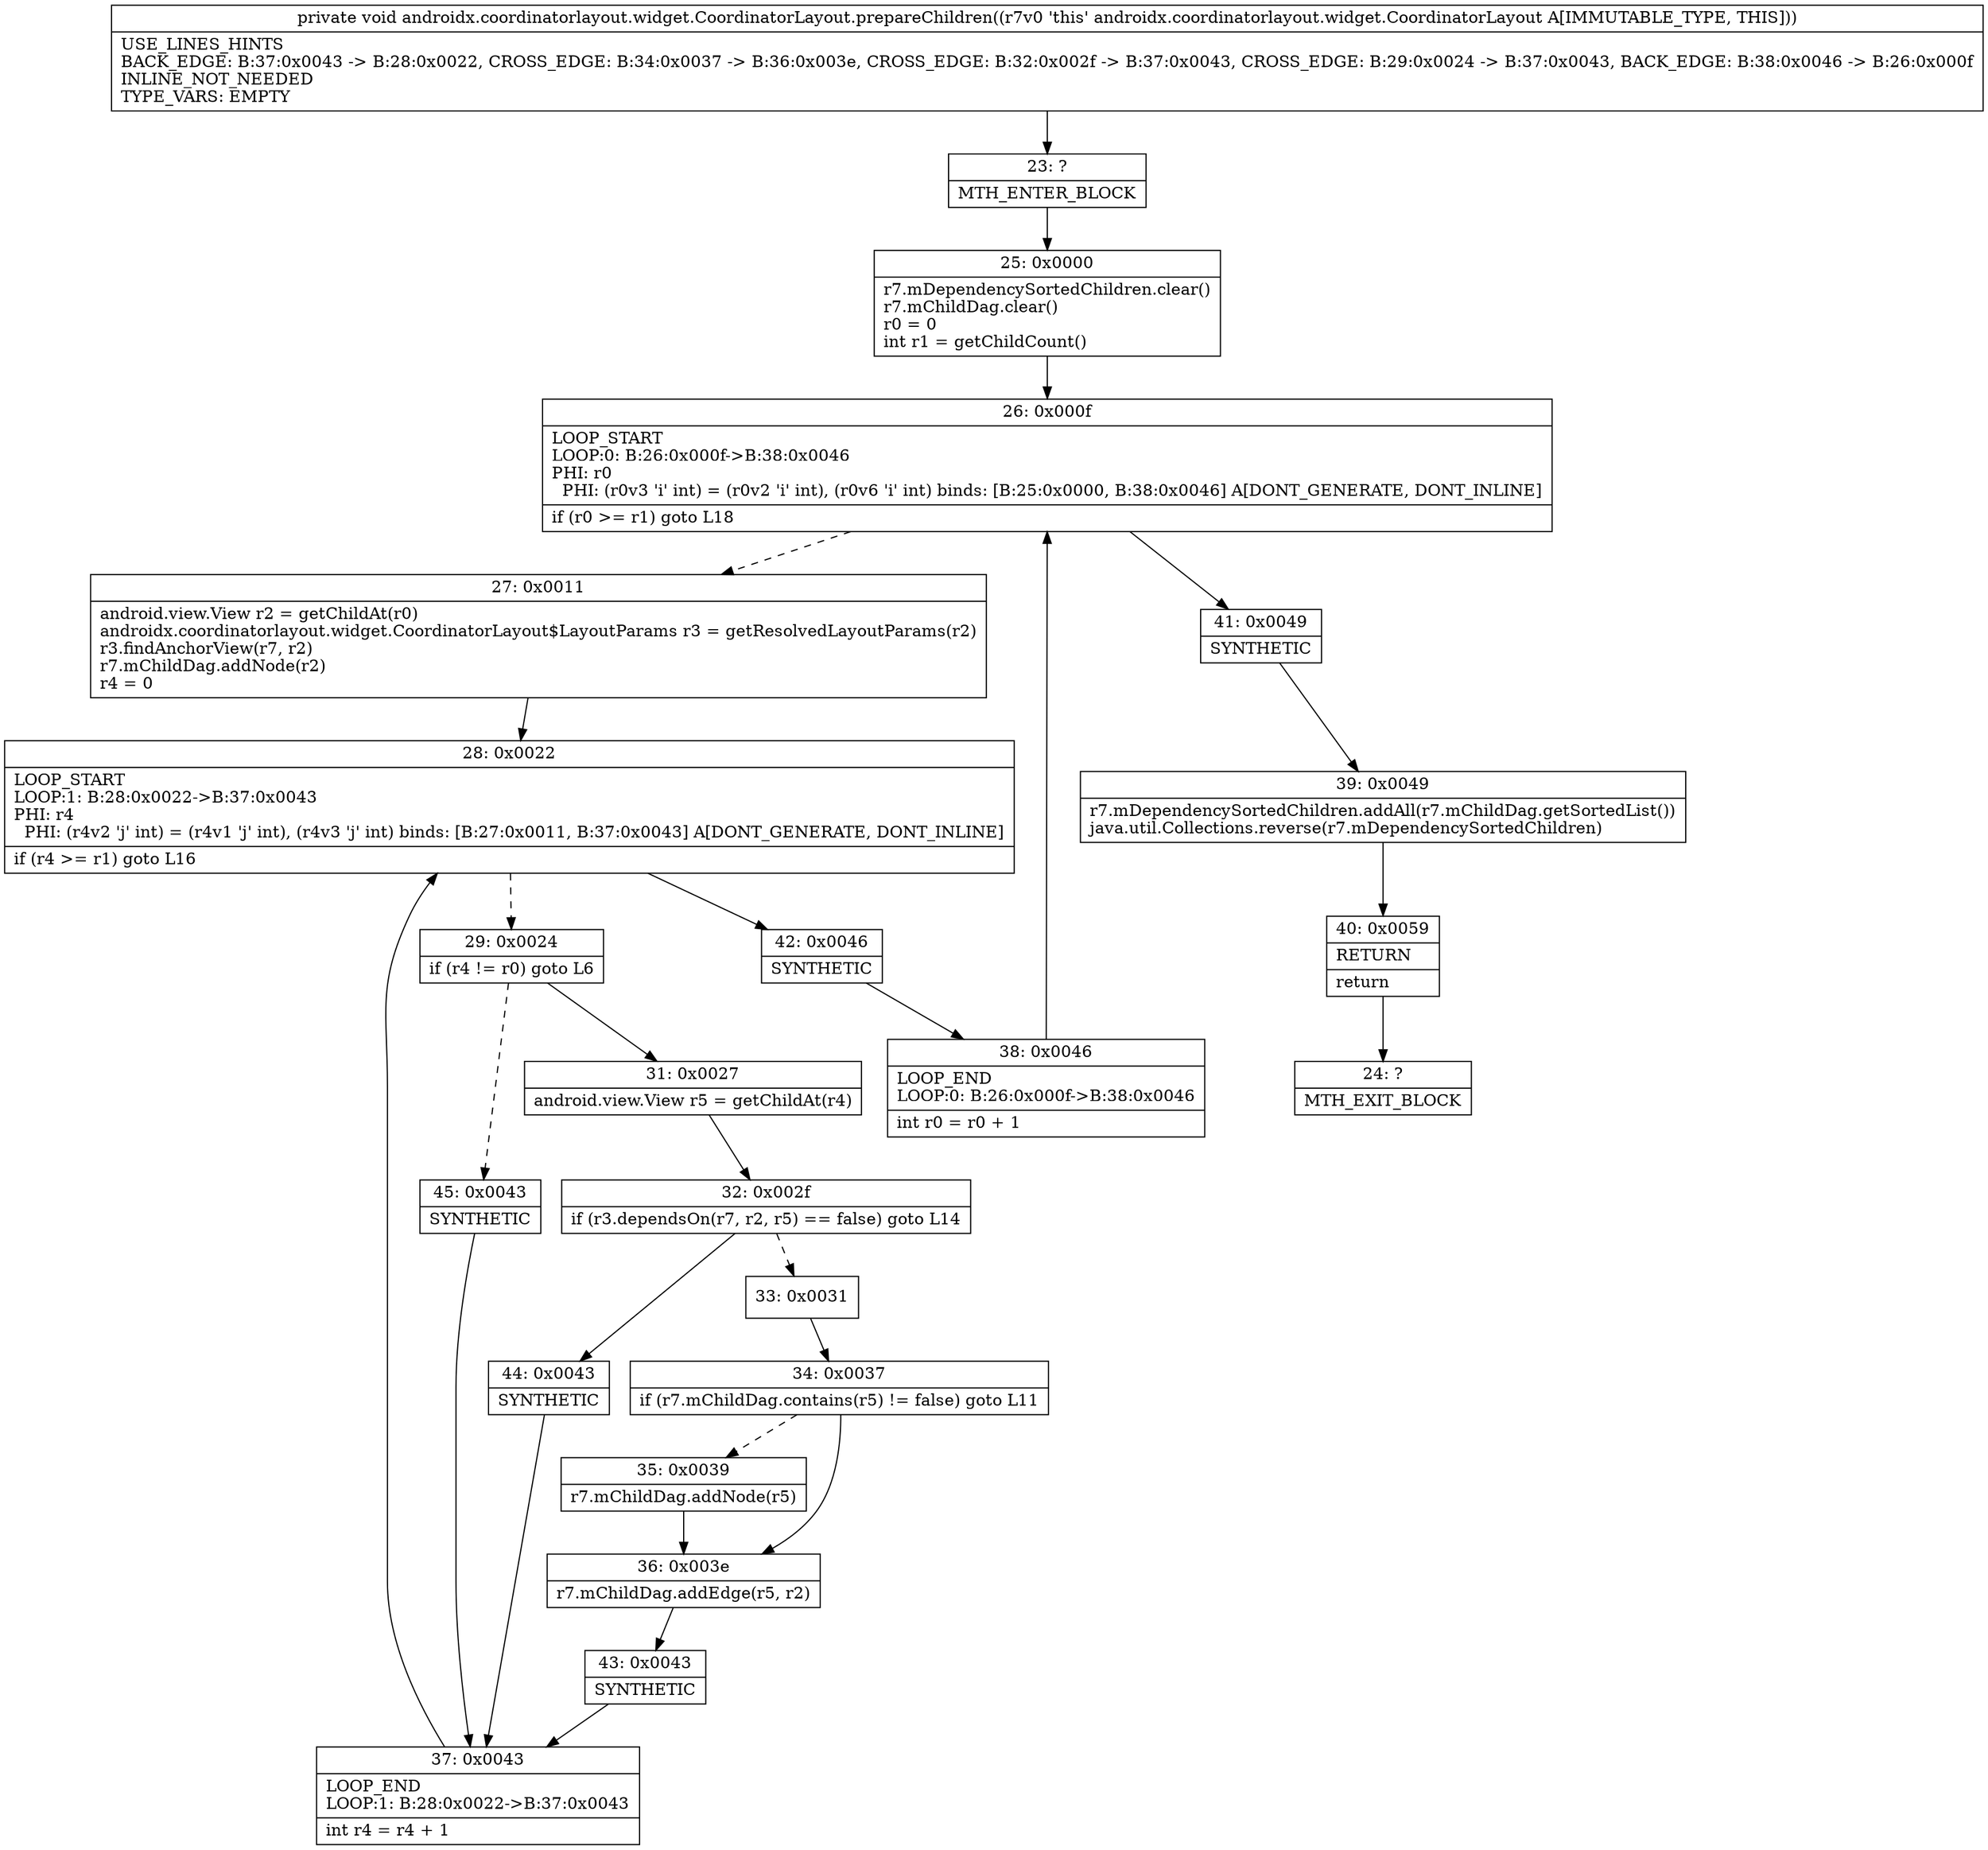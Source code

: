 digraph "CFG forandroidx.coordinatorlayout.widget.CoordinatorLayout.prepareChildren()V" {
Node_23 [shape=record,label="{23\:\ ?|MTH_ENTER_BLOCK\l}"];
Node_25 [shape=record,label="{25\:\ 0x0000|r7.mDependencySortedChildren.clear()\lr7.mChildDag.clear()\lr0 = 0\lint r1 = getChildCount()\l}"];
Node_26 [shape=record,label="{26\:\ 0x000f|LOOP_START\lLOOP:0: B:26:0x000f\-\>B:38:0x0046\lPHI: r0 \l  PHI: (r0v3 'i' int) = (r0v2 'i' int), (r0v6 'i' int) binds: [B:25:0x0000, B:38:0x0046] A[DONT_GENERATE, DONT_INLINE]\l|if (r0 \>= r1) goto L18\l}"];
Node_27 [shape=record,label="{27\:\ 0x0011|android.view.View r2 = getChildAt(r0)\landroidx.coordinatorlayout.widget.CoordinatorLayout$LayoutParams r3 = getResolvedLayoutParams(r2)\lr3.findAnchorView(r7, r2)\lr7.mChildDag.addNode(r2)\lr4 = 0\l}"];
Node_28 [shape=record,label="{28\:\ 0x0022|LOOP_START\lLOOP:1: B:28:0x0022\-\>B:37:0x0043\lPHI: r4 \l  PHI: (r4v2 'j' int) = (r4v1 'j' int), (r4v3 'j' int) binds: [B:27:0x0011, B:37:0x0043] A[DONT_GENERATE, DONT_INLINE]\l|if (r4 \>= r1) goto L16\l}"];
Node_29 [shape=record,label="{29\:\ 0x0024|if (r4 != r0) goto L6\l}"];
Node_31 [shape=record,label="{31\:\ 0x0027|android.view.View r5 = getChildAt(r4)\l}"];
Node_32 [shape=record,label="{32\:\ 0x002f|if (r3.dependsOn(r7, r2, r5) == false) goto L14\l}"];
Node_33 [shape=record,label="{33\:\ 0x0031}"];
Node_34 [shape=record,label="{34\:\ 0x0037|if (r7.mChildDag.contains(r5) != false) goto L11\l}"];
Node_35 [shape=record,label="{35\:\ 0x0039|r7.mChildDag.addNode(r5)\l}"];
Node_36 [shape=record,label="{36\:\ 0x003e|r7.mChildDag.addEdge(r5, r2)\l}"];
Node_43 [shape=record,label="{43\:\ 0x0043|SYNTHETIC\l}"];
Node_37 [shape=record,label="{37\:\ 0x0043|LOOP_END\lLOOP:1: B:28:0x0022\-\>B:37:0x0043\l|int r4 = r4 + 1\l}"];
Node_44 [shape=record,label="{44\:\ 0x0043|SYNTHETIC\l}"];
Node_45 [shape=record,label="{45\:\ 0x0043|SYNTHETIC\l}"];
Node_42 [shape=record,label="{42\:\ 0x0046|SYNTHETIC\l}"];
Node_38 [shape=record,label="{38\:\ 0x0046|LOOP_END\lLOOP:0: B:26:0x000f\-\>B:38:0x0046\l|int r0 = r0 + 1\l}"];
Node_41 [shape=record,label="{41\:\ 0x0049|SYNTHETIC\l}"];
Node_39 [shape=record,label="{39\:\ 0x0049|r7.mDependencySortedChildren.addAll(r7.mChildDag.getSortedList())\ljava.util.Collections.reverse(r7.mDependencySortedChildren)\l}"];
Node_40 [shape=record,label="{40\:\ 0x0059|RETURN\l|return\l}"];
Node_24 [shape=record,label="{24\:\ ?|MTH_EXIT_BLOCK\l}"];
MethodNode[shape=record,label="{private void androidx.coordinatorlayout.widget.CoordinatorLayout.prepareChildren((r7v0 'this' androidx.coordinatorlayout.widget.CoordinatorLayout A[IMMUTABLE_TYPE, THIS]))  | USE_LINES_HINTS\lBACK_EDGE: B:37:0x0043 \-\> B:28:0x0022, CROSS_EDGE: B:34:0x0037 \-\> B:36:0x003e, CROSS_EDGE: B:32:0x002f \-\> B:37:0x0043, CROSS_EDGE: B:29:0x0024 \-\> B:37:0x0043, BACK_EDGE: B:38:0x0046 \-\> B:26:0x000f\lINLINE_NOT_NEEDED\lTYPE_VARS: EMPTY\l}"];
MethodNode -> Node_23;Node_23 -> Node_25;
Node_25 -> Node_26;
Node_26 -> Node_27[style=dashed];
Node_26 -> Node_41;
Node_27 -> Node_28;
Node_28 -> Node_29[style=dashed];
Node_28 -> Node_42;
Node_29 -> Node_31;
Node_29 -> Node_45[style=dashed];
Node_31 -> Node_32;
Node_32 -> Node_33[style=dashed];
Node_32 -> Node_44;
Node_33 -> Node_34;
Node_34 -> Node_35[style=dashed];
Node_34 -> Node_36;
Node_35 -> Node_36;
Node_36 -> Node_43;
Node_43 -> Node_37;
Node_37 -> Node_28;
Node_44 -> Node_37;
Node_45 -> Node_37;
Node_42 -> Node_38;
Node_38 -> Node_26;
Node_41 -> Node_39;
Node_39 -> Node_40;
Node_40 -> Node_24;
}

